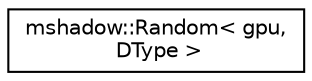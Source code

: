 digraph "Graphical Class Hierarchy"
{
 // LATEX_PDF_SIZE
  edge [fontname="Helvetica",fontsize="10",labelfontname="Helvetica",labelfontsize="10"];
  node [fontname="Helvetica",fontsize="10",shape=record];
  rankdir="LR";
  Node0 [label="mshadow::Random\< gpu,\l DType \>",height=0.2,width=0.4,color="black", fillcolor="white", style="filled",URL="$classmshadow_1_1Random_3_01gpu_00_01DType_01_4.html",tooltip="GPU random number generator."];
}
